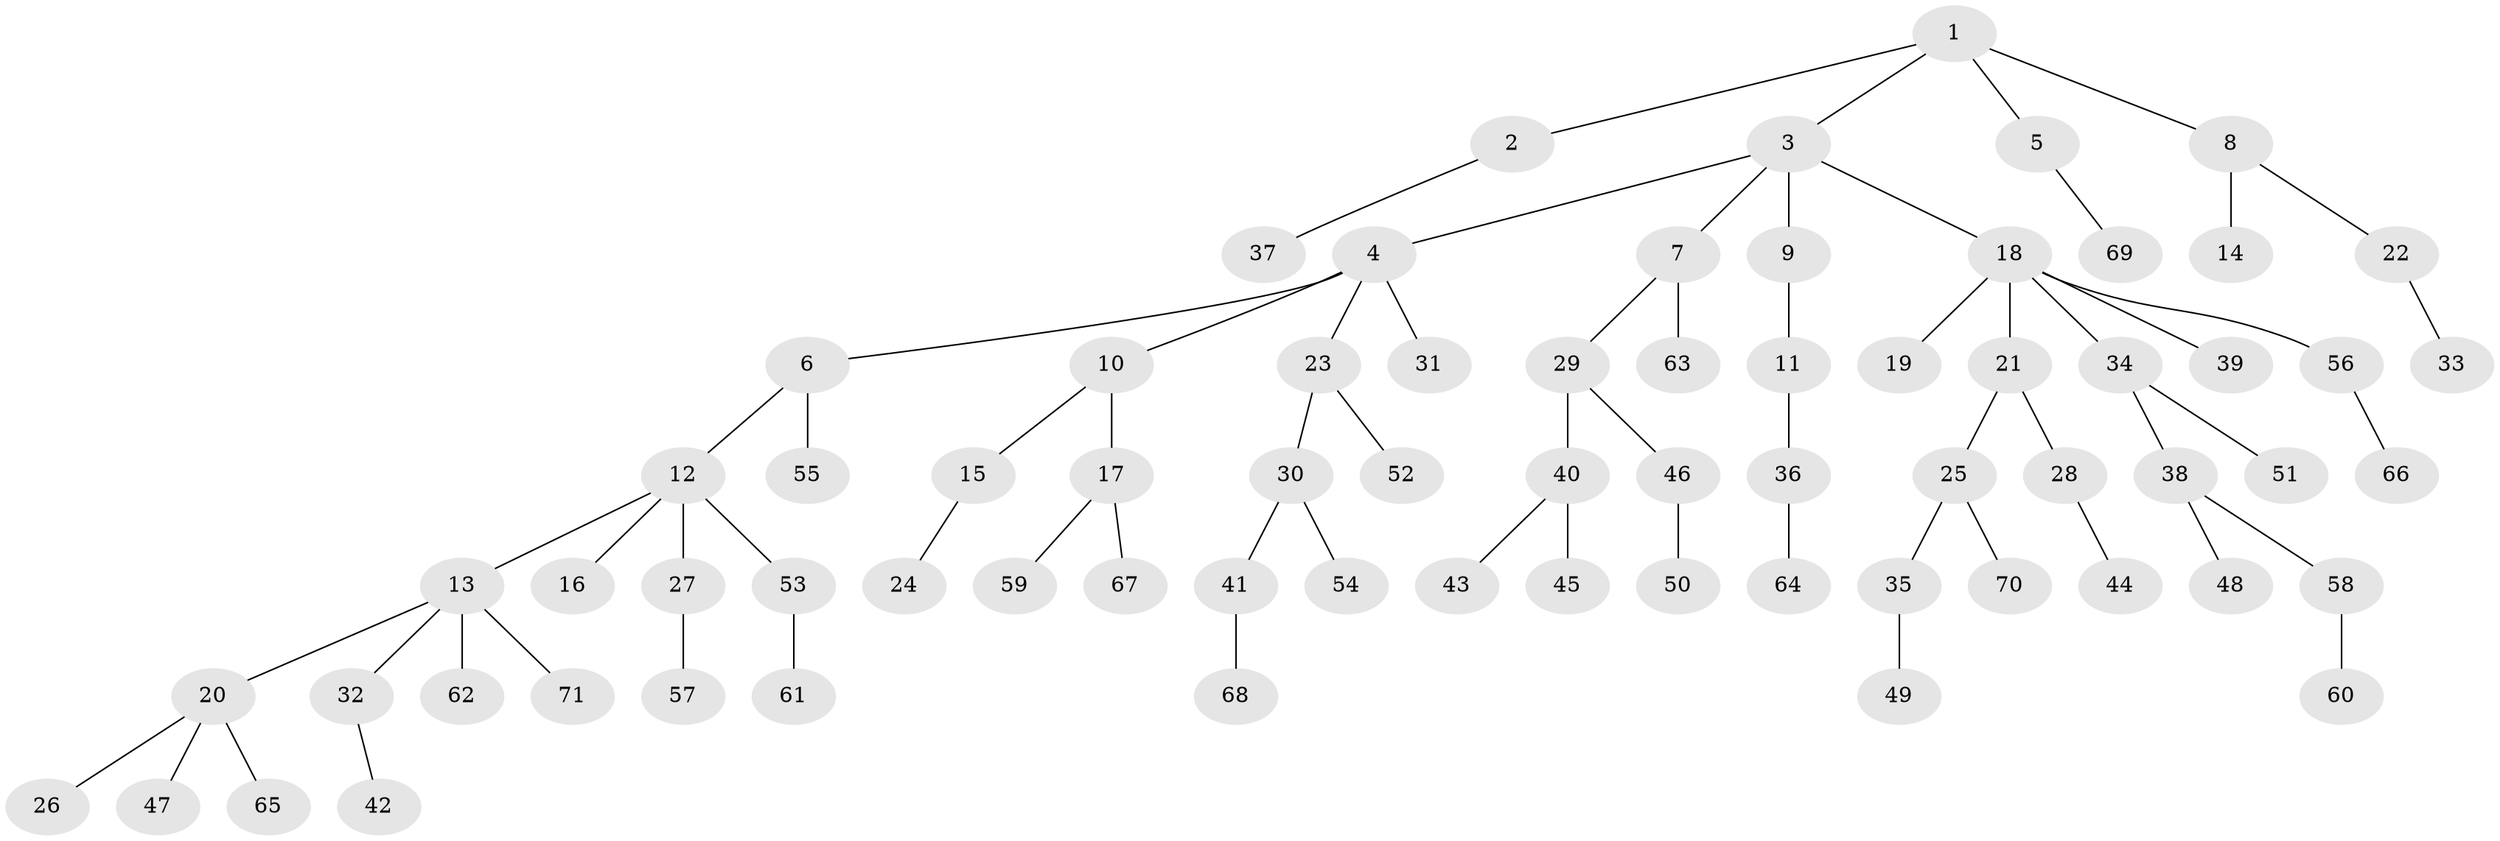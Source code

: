 // coarse degree distribution, {7: 0.03333333333333333, 1: 0.4666666666666667, 4: 0.06666666666666667, 2: 0.3333333333333333, 3: 0.1}
// Generated by graph-tools (version 1.1) at 2025/51/03/04/25 22:51:37]
// undirected, 71 vertices, 70 edges
graph export_dot {
  node [color=gray90,style=filled];
  1;
  2;
  3;
  4;
  5;
  6;
  7;
  8;
  9;
  10;
  11;
  12;
  13;
  14;
  15;
  16;
  17;
  18;
  19;
  20;
  21;
  22;
  23;
  24;
  25;
  26;
  27;
  28;
  29;
  30;
  31;
  32;
  33;
  34;
  35;
  36;
  37;
  38;
  39;
  40;
  41;
  42;
  43;
  44;
  45;
  46;
  47;
  48;
  49;
  50;
  51;
  52;
  53;
  54;
  55;
  56;
  57;
  58;
  59;
  60;
  61;
  62;
  63;
  64;
  65;
  66;
  67;
  68;
  69;
  70;
  71;
  1 -- 2;
  1 -- 3;
  1 -- 5;
  1 -- 8;
  2 -- 37;
  3 -- 4;
  3 -- 7;
  3 -- 9;
  3 -- 18;
  4 -- 6;
  4 -- 10;
  4 -- 23;
  4 -- 31;
  5 -- 69;
  6 -- 12;
  6 -- 55;
  7 -- 29;
  7 -- 63;
  8 -- 14;
  8 -- 22;
  9 -- 11;
  10 -- 15;
  10 -- 17;
  11 -- 36;
  12 -- 13;
  12 -- 16;
  12 -- 27;
  12 -- 53;
  13 -- 20;
  13 -- 32;
  13 -- 62;
  13 -- 71;
  15 -- 24;
  17 -- 59;
  17 -- 67;
  18 -- 19;
  18 -- 21;
  18 -- 34;
  18 -- 39;
  18 -- 56;
  20 -- 26;
  20 -- 47;
  20 -- 65;
  21 -- 25;
  21 -- 28;
  22 -- 33;
  23 -- 30;
  23 -- 52;
  25 -- 35;
  25 -- 70;
  27 -- 57;
  28 -- 44;
  29 -- 40;
  29 -- 46;
  30 -- 41;
  30 -- 54;
  32 -- 42;
  34 -- 38;
  34 -- 51;
  35 -- 49;
  36 -- 64;
  38 -- 48;
  38 -- 58;
  40 -- 43;
  40 -- 45;
  41 -- 68;
  46 -- 50;
  53 -- 61;
  56 -- 66;
  58 -- 60;
}
